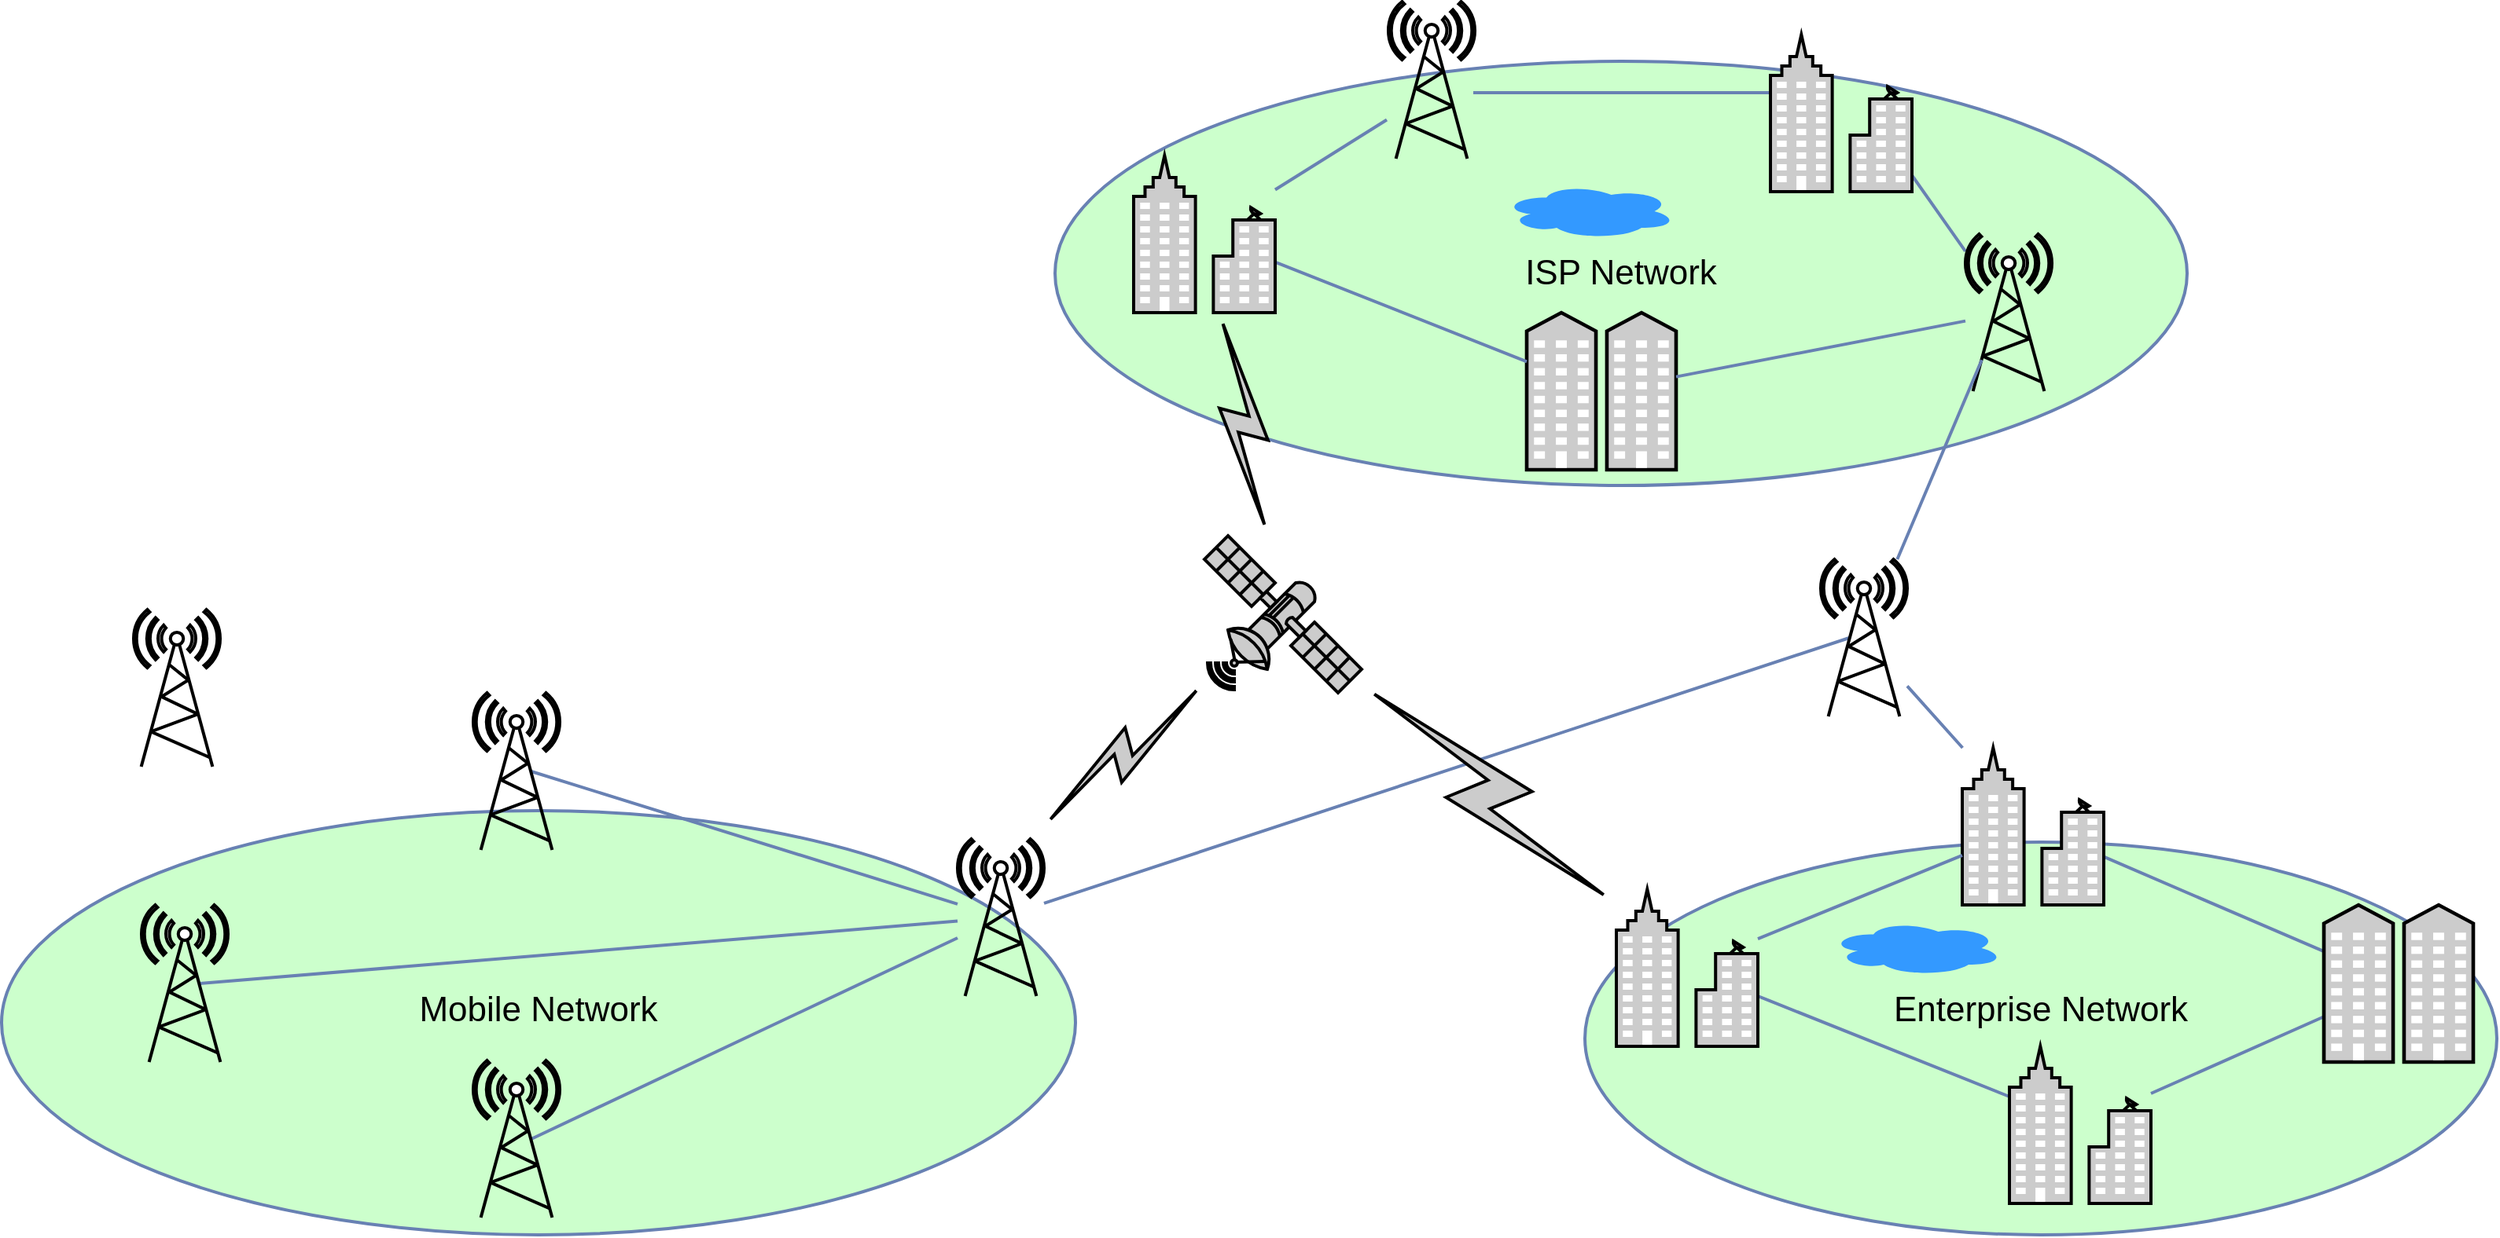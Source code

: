 <mxfile version="17.4.0" type="github" pages="2">
  <diagram name="Page-1" id="80d4a630-b321-0f5e-ff81-c5a36ef4752d">
    <mxGraphModel dx="2031" dy="1103" grid="1" gridSize="10" guides="1" tooltips="1" connect="1" arrows="1" fold="1" page="1" pageScale="1" pageWidth="1100" pageHeight="850" background="none" math="0" shadow="0">
      <root>
        <mxCell id="0" />
        <mxCell id="1" parent="0" />
        <mxCell id="5c82df7aa0dc6260-15" value="Enterprise Network" style="ellipse;whiteSpace=wrap;html=1;rounded=1;shadow=0;comic=0;labelBackgroundColor=none;strokeColor=#6881B3;strokeWidth=2;fillColor=#CCFFCC;fontFamily=Helvetica;fontSize=22;fontColor=#000000;verticalAlign=middle;gradientColor=none;gradientDirection=north;spacingBottom=36;" parent="1" vertex="1">
          <mxGeometry x="1313" y="568" width="580" height="250" as="geometry" />
        </mxCell>
        <mxCell id="5c82df7aa0dc6260-43" value="" style="ellipse;shape=cloud;whiteSpace=wrap;html=1;rounded=1;shadow=0;comic=0;strokeColor=none;strokeWidth=2;fillColor=#3399FF;fontColor=#0066CC;" parent="1" vertex="1">
          <mxGeometry x="1469" y="618" width="110" height="35" as="geometry" />
        </mxCell>
        <mxCell id="5c82df7aa0dc6260-14" value="Mobile Network" style="ellipse;whiteSpace=wrap;html=1;rounded=1;shadow=0;comic=0;labelBackgroundColor=none;strokeColor=#6881B3;strokeWidth=2;fillColor=#CCFFCC;fontFamily=Helvetica;fontSize=22;fontColor=#000000;verticalAlign=middle;gradientColor=none;gradientDirection=north;spacingBottom=17;" parent="1" vertex="1">
          <mxGeometry x="306" y="548" width="683" height="270" as="geometry" />
        </mxCell>
        <mxCell id="5c82df7aa0dc6260-13" value="ISP Network" style="ellipse;whiteSpace=wrap;html=1;rounded=1;shadow=0;comic=0;labelBackgroundColor=none;strokeColor=#6881B3;strokeWidth=2;fillColor=#CCFFCC;fontFamily=Helvetica;fontSize=22;fontColor=#000000;verticalAlign=middle;gradientColor=none;gradientDirection=north;" parent="1" vertex="1">
          <mxGeometry x="976" y="71" width="720" height="270" as="geometry" />
        </mxCell>
        <mxCell id="5c82df7aa0dc6260-58" style="edgeStyle=none;rounded=0;html=1;entryX=0.67;entryY=0.5;entryPerimeter=0;labelBackgroundColor=none;endArrow=none;strokeColor=#6881B3;strokeWidth=2;fontFamily=Verdana;fontSize=28;fontColor=#0066CC;" parent="1" source="5c82df7aa0dc6260-1" target="5c82df7aa0dc6260-2" edge="1">
          <mxGeometry relative="1" as="geometry" />
        </mxCell>
        <mxCell id="5c82df7aa0dc6260-61" style="edgeStyle=none;rounded=0;html=1;entryX=0.67;entryY=0.5;entryPerimeter=0;labelBackgroundColor=none;endArrow=none;strokeColor=#6881B3;strokeWidth=2;fontFamily=Verdana;fontSize=28;fontColor=#0066CC;" parent="1" source="5c82df7aa0dc6260-1" target="5c82df7aa0dc6260-4" edge="1">
          <mxGeometry relative="1" as="geometry" />
        </mxCell>
        <mxCell id="5c82df7aa0dc6260-62" style="edgeStyle=none;rounded=0;html=1;entryX=0.67;entryY=0.5;entryPerimeter=0;labelBackgroundColor=none;endArrow=none;strokeColor=#6881B3;strokeWidth=2;fontFamily=Verdana;fontSize=28;fontColor=#0066CC;" parent="1" source="5c82df7aa0dc6260-1" target="5c82df7aa0dc6260-3" edge="1">
          <mxGeometry relative="1" as="geometry" />
        </mxCell>
        <mxCell id="5c82df7aa0dc6260-63" style="edgeStyle=none;rounded=0;html=1;entryX=0.33;entryY=0.5;entryPerimeter=0;labelBackgroundColor=none;endArrow=none;strokeColor=#6881B3;strokeWidth=2;fontFamily=Verdana;fontSize=28;fontColor=#0066CC;" parent="1" source="5c82df7aa0dc6260-1" target="5c82df7aa0dc6260-7" edge="1">
          <mxGeometry relative="1" as="geometry" />
        </mxCell>
        <mxCell id="5c82df7aa0dc6260-1" value="" style="fontColor=#0066CC;verticalAlign=top;verticalLabelPosition=bottom;labelPosition=center;align=center;html=1;fillColor=#FFFFFF;strokeColor=#000000;gradientColor=none;gradientDirection=north;strokeWidth=2;shape=mxgraph.networks.radio_tower;rounded=1;shadow=0;comic=0;labelBackgroundColor=none;" parent="1" vertex="1">
          <mxGeometry x="914" y="566" width="55" height="100" as="geometry" />
        </mxCell>
        <mxCell id="5c82df7aa0dc6260-2" value="" style="fontColor=#0066CC;verticalAlign=top;verticalLabelPosition=bottom;labelPosition=center;align=center;html=1;fillColor=#FFFFFF;strokeColor=#000000;gradientColor=none;gradientDirection=north;strokeWidth=2;shape=mxgraph.networks.radio_tower;rounded=1;shadow=0;comic=0;labelBackgroundColor=none;" parent="1" vertex="1">
          <mxGeometry x="606" y="473" width="55" height="100" as="geometry" />
        </mxCell>
        <mxCell id="5c82df7aa0dc6260-3" value="" style="fontColor=#0066CC;verticalAlign=top;verticalLabelPosition=bottom;labelPosition=center;align=center;html=1;fillColor=#FFFFFF;strokeColor=#000000;gradientColor=none;gradientDirection=north;strokeWidth=2;shape=mxgraph.networks.radio_tower;rounded=1;shadow=0;comic=0;labelBackgroundColor=none;" parent="1" vertex="1">
          <mxGeometry x="395" y="608" width="55" height="100" as="geometry" />
        </mxCell>
        <mxCell id="5c82df7aa0dc6260-4" value="" style="fontColor=#0066CC;verticalAlign=top;verticalLabelPosition=bottom;labelPosition=center;align=center;html=1;fillColor=#FFFFFF;strokeColor=#000000;gradientColor=none;gradientDirection=north;strokeWidth=2;shape=mxgraph.networks.radio_tower;rounded=1;shadow=0;comic=0;labelBackgroundColor=none;" parent="1" vertex="1">
          <mxGeometry x="606" y="707" width="55" height="100" as="geometry" />
        </mxCell>
        <mxCell id="5c82df7aa0dc6260-19" style="edgeStyle=none;rounded=0;html=1;labelBackgroundColor=none;endArrow=none;strokeColor=#6881B3;strokeWidth=2;fontFamily=Verdana;fontSize=28;fontColor=#0066CC;" parent="1" edge="1">
          <mxGeometry relative="1" as="geometry">
            <mxPoint x="1242.0" y="91" as="sourcePoint" />
            <mxPoint x="1439" y="91" as="targetPoint" />
          </mxGeometry>
        </mxCell>
        <mxCell id="5c82df7aa0dc6260-23" style="edgeStyle=none;rounded=0;html=1;labelBackgroundColor=none;endArrow=none;strokeColor=#6881B3;strokeWidth=2;fontFamily=Verdana;fontSize=28;fontColor=#0066CC;" parent="1" target="5c82df7aa0dc6260-22" edge="1">
          <mxGeometry relative="1" as="geometry">
            <mxPoint x="1187.0" y="108.247" as="sourcePoint" />
          </mxGeometry>
        </mxCell>
        <mxCell id="5c82df7aa0dc6260-5" value="" style="fontColor=#0066CC;verticalAlign=top;verticalLabelPosition=bottom;labelPosition=center;align=center;html=1;fillColor=#FFFFFF;strokeColor=#000000;gradientColor=none;gradientDirection=north;strokeWidth=2;shape=mxgraph.networks.radio_tower;rounded=1;shadow=0;comic=0;labelBackgroundColor=none;" parent="1" vertex="1">
          <mxGeometry x="1188" y="33" width="55" height="100" as="geometry" />
        </mxCell>
        <mxCell id="5c82df7aa0dc6260-18" style="edgeStyle=none;rounded=0;html=1;labelBackgroundColor=none;endArrow=none;strokeColor=#6881B3;strokeWidth=2;fontFamily=Verdana;fontSize=28;fontColor=#0066CC;" parent="1" source="5c82df7aa0dc6260-6" edge="1">
          <mxGeometry relative="1" as="geometry">
            <mxPoint x="1519.179" y="141" as="targetPoint" />
          </mxGeometry>
        </mxCell>
        <mxCell id="5c82df7aa0dc6260-6" value="" style="fontColor=#0066CC;verticalAlign=top;verticalLabelPosition=bottom;labelPosition=center;align=center;html=1;fillColor=#FFFFFF;strokeColor=#000000;gradientColor=none;gradientDirection=north;strokeWidth=2;shape=mxgraph.networks.radio_tower;rounded=1;shadow=0;comic=0;labelBackgroundColor=none;" parent="1" vertex="1">
          <mxGeometry x="1555" y="181" width="55" height="100" as="geometry" />
        </mxCell>
        <mxCell id="5c82df7aa0dc6260-16" style="edgeStyle=none;rounded=0;html=1;labelBackgroundColor=none;endArrow=none;strokeColor=#6881B3;strokeWidth=2;fontFamily=Verdana;fontSize=28;fontColor=#0066CC;entryX=0.189;entryY=0.801;entryPerimeter=0;" parent="1" source="5c82df7aa0dc6260-7" target="5c82df7aa0dc6260-6" edge="1">
          <mxGeometry relative="1" as="geometry">
            <mxPoint x="1383.0" y="383" as="targetPoint" />
          </mxGeometry>
        </mxCell>
        <mxCell id="5c82df7aa0dc6260-25" style="edgeStyle=none;rounded=0;html=1;labelBackgroundColor=none;endArrow=none;strokeColor=#6881B3;strokeWidth=2;fontFamily=Verdana;fontSize=28;fontColor=#0066CC;" parent="1" source="5c82df7aa0dc6260-7" target="5c82df7aa0dc6260-8" edge="1">
          <mxGeometry relative="1" as="geometry" />
        </mxCell>
        <mxCell id="5c82df7aa0dc6260-7" value="" style="fontColor=#0066CC;verticalAlign=top;verticalLabelPosition=bottom;labelPosition=center;align=center;html=1;fillColor=#FFFFFF;strokeColor=#000000;gradientColor=none;gradientDirection=north;strokeWidth=2;shape=mxgraph.networks.radio_tower;rounded=1;shadow=0;comic=0;labelBackgroundColor=none;" parent="1" vertex="1">
          <mxGeometry x="1463" y="388" width="55" height="100" as="geometry" />
        </mxCell>
        <mxCell id="5c82df7aa0dc6260-26" style="edgeStyle=none;rounded=0;html=1;labelBackgroundColor=none;endArrow=none;strokeColor=#6881B3;strokeWidth=2;fontFamily=Verdana;fontSize=28;fontColor=#0066CC;" parent="1" source="5c82df7aa0dc6260-8" target="5c82df7aa0dc6260-12" edge="1">
          <mxGeometry relative="1" as="geometry" />
        </mxCell>
        <mxCell id="5c82df7aa0dc6260-8" value="" style="fontColor=#0066CC;verticalAlign=top;verticalLabelPosition=bottom;labelPosition=center;align=center;html=1;fillColor=#CCCCCC;strokeColor=#000000;gradientColor=none;gradientDirection=north;strokeWidth=2;shape=mxgraph.networks.business_center;rounded=1;shadow=0;comic=0;labelBackgroundColor=none;" parent="1" vertex="1">
          <mxGeometry x="1553" y="508" width="90" height="100" as="geometry" />
        </mxCell>
        <mxCell id="5c82df7aa0dc6260-28" style="edgeStyle=none;rounded=0;html=1;labelBackgroundColor=none;endArrow=none;strokeColor=#6881B3;strokeWidth=2;fontFamily=Verdana;fontSize=28;fontColor=#0066CC;" parent="1" source="5c82df7aa0dc6260-9" target="5c82df7aa0dc6260-10" edge="1">
          <mxGeometry relative="1" as="geometry" />
        </mxCell>
        <mxCell id="5c82df7aa0dc6260-9" value="" style="fontColor=#0066CC;verticalAlign=top;verticalLabelPosition=bottom;labelPosition=center;align=center;html=1;fillColor=#CCCCCC;strokeColor=#000000;gradientColor=none;gradientDirection=north;strokeWidth=2;shape=mxgraph.networks.business_center;rounded=1;shadow=0;comic=0;labelBackgroundColor=none;" parent="1" vertex="1">
          <mxGeometry x="1583" y="698" width="90" height="100" as="geometry" />
        </mxCell>
        <mxCell id="5c82df7aa0dc6260-29" style="edgeStyle=none;rounded=0;html=1;labelBackgroundColor=none;endArrow=none;strokeColor=#6881B3;strokeWidth=2;fontFamily=Verdana;fontSize=28;fontColor=#0066CC;" parent="1" source="5c82df7aa0dc6260-10" target="5c82df7aa0dc6260-8" edge="1">
          <mxGeometry relative="1" as="geometry" />
        </mxCell>
        <mxCell id="5c82df7aa0dc6260-10" value="" style="fontColor=#0066CC;verticalAlign=top;verticalLabelPosition=bottom;labelPosition=center;align=center;html=1;fillColor=#CCCCCC;strokeColor=#000000;gradientColor=none;gradientDirection=north;strokeWidth=2;shape=mxgraph.networks.business_center;rounded=1;shadow=0;comic=0;labelBackgroundColor=none;" parent="1" vertex="1">
          <mxGeometry x="1333" y="598" width="90" height="100" as="geometry" />
        </mxCell>
        <mxCell id="5c82df7aa0dc6260-27" style="edgeStyle=none;rounded=0;html=1;labelBackgroundColor=none;endArrow=none;strokeColor=#6881B3;strokeWidth=2;fontFamily=Verdana;fontSize=28;fontColor=#0066CC;" parent="1" source="5c82df7aa0dc6260-12" target="5c82df7aa0dc6260-9" edge="1">
          <mxGeometry relative="1" as="geometry" />
        </mxCell>
        <mxCell id="5c82df7aa0dc6260-12" value="" style="fontColor=#0066CC;verticalAlign=top;verticalLabelPosition=bottom;labelPosition=center;align=center;html=1;fillColor=#CCCCCC;strokeColor=#000000;gradientColor=none;gradientDirection=north;strokeWidth=2;shape=mxgraph.networks.community;rounded=1;shadow=0;comic=0;labelBackgroundColor=none;" parent="1" vertex="1">
          <mxGeometry x="1783" y="608" width="95" height="100" as="geometry" />
        </mxCell>
        <mxCell id="5c82df7aa0dc6260-17" value="" style="fontColor=#0066CC;verticalAlign=top;verticalLabelPosition=bottom;labelPosition=center;align=center;html=1;fillColor=#CCCCCC;strokeColor=#000000;gradientColor=none;gradientDirection=north;strokeWidth=2;shape=mxgraph.networks.business_center;rounded=1;shadow=0;comic=0;labelBackgroundColor=none;" parent="1" vertex="1">
          <mxGeometry x="1431" y="54" width="90" height="100" as="geometry" />
        </mxCell>
        <mxCell id="5c82df7aa0dc6260-20" value="" style="fontColor=#0066CC;verticalAlign=top;verticalLabelPosition=bottom;labelPosition=center;align=center;html=1;fillColor=#CCCCCC;strokeColor=#000000;gradientColor=none;gradientDirection=north;strokeWidth=2;shape=mxgraph.networks.community;rounded=1;shadow=0;comic=0;" parent="1" vertex="1">
          <mxGeometry x="1276" y="231" width="95" height="100" as="geometry" />
        </mxCell>
        <mxCell id="5c82df7aa0dc6260-24" style="edgeStyle=none;rounded=0;html=1;labelBackgroundColor=none;endArrow=none;strokeColor=#6881B3;strokeWidth=2;fontFamily=Verdana;fontSize=28;fontColor=#0066CC;" parent="1" source="5c82df7aa0dc6260-22" target="5c82df7aa0dc6260-20" edge="1">
          <mxGeometry relative="1" as="geometry" />
        </mxCell>
        <mxCell id="5c82df7aa0dc6260-22" value="" style="fontColor=#0066CC;verticalAlign=top;verticalLabelPosition=bottom;labelPosition=center;align=center;html=1;fillColor=#CCCCCC;strokeColor=#000000;gradientColor=none;gradientDirection=north;strokeWidth=2;shape=mxgraph.networks.business_center;rounded=1;shadow=0;comic=0;labelBackgroundColor=none;" parent="1" vertex="1">
          <mxGeometry x="1026" y="131" width="90" height="100" as="geometry" />
        </mxCell>
        <mxCell id="5c82df7aa0dc6260-31" value="" style="shape=image;html=1;verticalAlign=top;verticalLabelPosition=bottom;labelBackgroundColor=#ffffff;imageAspect=0;aspect=fixed;image=https://cdn0.iconfinder.com/data/icons/fatcow/32x32/tree.png;rounded=1;shadow=0;comic=0;strokeColor=#6881B3;strokeWidth=2;fillColor=#CCFFCC;fontColor=#0066CC;" parent="1" vertex="1">
          <mxGeometry x="1663" y="576" width="32" height="32" as="geometry" />
        </mxCell>
        <mxCell id="5c82df7aa0dc6260-32" value="" style="shape=image;html=1;verticalAlign=top;verticalLabelPosition=bottom;labelBackgroundColor=#ffffff;imageAspect=0;aspect=fixed;image=https://cdn0.iconfinder.com/data/icons/fatcow/32x32/tree.png;rounded=1;shadow=0;comic=0;strokeColor=#6881B3;strokeWidth=2;fillColor=#CCFFCC;fontColor=#0066CC;" parent="1" vertex="1">
          <mxGeometry x="1693" y="592" width="32" height="32" as="geometry" />
        </mxCell>
        <mxCell id="5c82df7aa0dc6260-33" value="" style="shape=image;html=1;verticalAlign=top;verticalLabelPosition=bottom;labelBackgroundColor=#ffffff;imageAspect=0;aspect=fixed;image=https://cdn0.iconfinder.com/data/icons/fatcow/32x32/tree.png;rounded=1;shadow=0;comic=0;strokeColor=#6881B3;strokeWidth=2;fillColor=#CCFFCC;fontColor=#0066CC;" parent="1" vertex="1">
          <mxGeometry x="1673" y="608" width="32" height="32" as="geometry" />
        </mxCell>
        <mxCell id="5c82df7aa0dc6260-34" value="" style="shape=image;html=1;verticalAlign=top;verticalLabelPosition=bottom;labelBackgroundColor=#ffffff;imageAspect=0;aspect=fixed;image=https://cdn0.iconfinder.com/data/icons/fatcow/32x32/tree.png;rounded=1;shadow=0;comic=0;strokeColor=#6881B3;strokeWidth=2;fillColor=#CCFFCC;fontColor=#0066CC;" parent="1" vertex="1">
          <mxGeometry x="1453" y="624" width="32" height="32" as="geometry" />
        </mxCell>
        <mxCell id="5c82df7aa0dc6260-38" value="" style="shape=image;html=1;verticalAlign=top;verticalLabelPosition=bottom;labelBackgroundColor=#ffffff;imageAspect=0;aspect=fixed;image=https://cdn0.iconfinder.com/data/icons/fatcow/32x32/tree.png;rounded=1;shadow=0;comic=0;strokeColor=#6881B3;strokeWidth=2;fillColor=#CCFFCC;fontColor=#0066CC;" parent="1" vertex="1">
          <mxGeometry x="1537" y="748" width="32" height="32" as="geometry" />
        </mxCell>
        <mxCell id="5c82df7aa0dc6260-37" value="" style="shape=image;html=1;verticalAlign=top;verticalLabelPosition=bottom;labelBackgroundColor=#ffffff;imageAspect=0;aspect=fixed;image=https://cdn0.iconfinder.com/data/icons/fatcow/32x32/tree.png;rounded=1;shadow=0;comic=0;strokeColor=#6881B3;strokeWidth=2;fillColor=#CCFFCC;fontColor=#0066CC;" parent="1" vertex="1">
          <mxGeometry x="1521" y="764" width="32" height="32" as="geometry" />
        </mxCell>
        <mxCell id="5c82df7aa0dc6260-35" value="" style="shape=image;html=1;verticalAlign=top;verticalLabelPosition=bottom;labelBackgroundColor=#ffffff;imageAspect=0;aspect=fixed;image=https://cdn0.iconfinder.com/data/icons/fatcow/32x32/tree.png;rounded=1;shadow=0;comic=0;strokeColor=#6881B3;strokeWidth=2;fillColor=#CCFFCC;fontColor=#0066CC;" parent="1" vertex="1">
          <mxGeometry x="1466" y="638" width="32" height="32" as="geometry" />
        </mxCell>
        <mxCell id="5c82df7aa0dc6260-39" value="" style="shape=image;html=1;verticalAlign=top;verticalLabelPosition=bottom;labelBackgroundColor=#ffffff;imageAspect=0;aspect=fixed;image=https://cdn0.iconfinder.com/data/icons/fatcow/32x32/tree.png;rounded=1;shadow=0;comic=0;strokeColor=#6881B3;strokeWidth=2;fillColor=#CCFFCC;fontColor=#0066CC;" parent="1" vertex="1">
          <mxGeometry x="1679" y="738" width="32" height="32" as="geometry" />
        </mxCell>
        <mxCell id="5c82df7aa0dc6260-40" value="" style="shape=image;html=1;verticalAlign=top;verticalLabelPosition=bottom;labelBackgroundColor=#ffffff;imageAspect=0;aspect=fixed;image=https://cdn0.iconfinder.com/data/icons/fatcow/32x32/tree.png;rounded=1;shadow=0;comic=0;strokeColor=#6881B3;strokeWidth=2;fillColor=#CCFFCC;fontColor=#0066CC;" parent="1" vertex="1">
          <mxGeometry x="1693" y="744" width="32" height="32" as="geometry" />
        </mxCell>
        <mxCell id="5c82df7aa0dc6260-36" value="" style="shape=image;html=1;verticalAlign=top;verticalLabelPosition=bottom;labelBackgroundColor=#ffffff;imageAspect=0;aspect=fixed;image=https://cdn0.iconfinder.com/data/icons/fatcow/32x32/tree.png;rounded=1;shadow=0;comic=0;strokeColor=#6881B3;strokeWidth=2;fillColor=#CCFFCC;fontColor=#0066CC;" parent="1" vertex="1">
          <mxGeometry x="1687" y="764" width="32" height="32" as="geometry" />
        </mxCell>
        <mxCell id="5c82df7aa0dc6260-41" value="" style="shape=image;html=1;verticalAlign=top;verticalLabelPosition=bottom;labelBackgroundColor=#ffffff;imageAspect=0;aspect=fixed;image=https://cdn0.iconfinder.com/data/icons/fatcow/32x32/tree.png;rounded=1;shadow=0;comic=0;strokeColor=#6881B3;strokeWidth=2;fillColor=#CCFFCC;fontColor=#0066CC;" parent="1" vertex="1">
          <mxGeometry x="1751" y="693" width="32" height="32" as="geometry" />
        </mxCell>
        <mxCell id="5c82df7aa0dc6260-42" value="" style="shape=image;html=1;verticalAlign=top;verticalLabelPosition=bottom;labelBackgroundColor=#ffffff;imageAspect=0;aspect=fixed;image=https://cdn0.iconfinder.com/data/icons/fatcow/32x32/tree.png;rounded=1;shadow=0;comic=0;strokeColor=#6881B3;strokeWidth=2;fillColor=#CCFFCC;fontColor=#0066CC;" parent="1" vertex="1">
          <mxGeometry x="1434" y="635" width="32" height="32" as="geometry" />
        </mxCell>
        <mxCell id="5c82df7aa0dc6260-44" value="" style="ellipse;shape=cloud;whiteSpace=wrap;html=1;rounded=1;shadow=0;comic=0;strokeColor=none;strokeWidth=2;fillColor=#3399FF;fontColor=#0066CC;" parent="1" vertex="1">
          <mxGeometry x="1261" y="149" width="110" height="35" as="geometry" />
        </mxCell>
        <mxCell id="5c82df7aa0dc6260-45" value="" style="shape=image;html=1;verticalAlign=top;verticalLabelPosition=bottom;labelBackgroundColor=#ffffff;imageAspect=0;aspect=fixed;image=https://cdn0.iconfinder.com/data/icons/fatcow/32x32/tree.png;rounded=1;shadow=0;comic=0;strokeColor=#6881B3;strokeWidth=2;fillColor=#CCFFCC;fontColor=#0066CC;" parent="1" vertex="1">
          <mxGeometry x="1539" y="81" width="32" height="32" as="geometry" />
        </mxCell>
        <mxCell id="5c82df7aa0dc6260-46" value="" style="shape=image;html=1;verticalAlign=top;verticalLabelPosition=bottom;labelBackgroundColor=#ffffff;imageAspect=0;aspect=fixed;image=https://cdn0.iconfinder.com/data/icons/fatcow/32x32/tree.png;rounded=1;shadow=0;comic=0;strokeColor=#6881B3;strokeWidth=2;fillColor=#CCFFCC;fontColor=#0066CC;" parent="1" vertex="1">
          <mxGeometry x="1571" y="91" width="32" height="32" as="geometry" />
        </mxCell>
        <mxCell id="5c82df7aa0dc6260-47" value="" style="shape=image;html=1;verticalAlign=top;verticalLabelPosition=bottom;labelBackgroundColor=#ffffff;imageAspect=0;aspect=fixed;image=https://cdn0.iconfinder.com/data/icons/fatcow/32x32/tree.png;rounded=1;shadow=0;comic=0;strokeColor=#6881B3;strokeWidth=2;fillColor=#CCFFCC;fontColor=#0066CC;" parent="1" vertex="1">
          <mxGeometry x="1559" y="101" width="32" height="32" as="geometry" />
        </mxCell>
        <mxCell id="5c82df7aa0dc6260-48" value="" style="shape=image;html=1;verticalAlign=top;verticalLabelPosition=bottom;labelBackgroundColor=#ffffff;imageAspect=0;aspect=fixed;image=https://cdn0.iconfinder.com/data/icons/fatcow/32x32/tree.png;rounded=1;shadow=0;comic=0;strokeColor=#6881B3;strokeWidth=2;fillColor=#CCFFCC;fontColor=#0066CC;" parent="1" vertex="1">
          <mxGeometry x="1593" y="104" width="32" height="32" as="geometry" />
        </mxCell>
        <mxCell id="5c82df7aa0dc6260-49" value="" style="shape=image;html=1;verticalAlign=top;verticalLabelPosition=bottom;labelBackgroundColor=#ffffff;imageAspect=0;aspect=fixed;image=https://cdn0.iconfinder.com/data/icons/fatcow/32x32/tree.png;rounded=1;shadow=0;comic=0;strokeColor=#6881B3;strokeWidth=2;fillColor=#CCFFCC;fontColor=#0066CC;" parent="1" vertex="1">
          <mxGeometry x="1407" y="241" width="32" height="32" as="geometry" />
        </mxCell>
        <mxCell id="5c82df7aa0dc6260-50" value="" style="shape=image;html=1;verticalAlign=top;verticalLabelPosition=bottom;labelBackgroundColor=#ffffff;imageAspect=0;aspect=fixed;image=https://cdn0.iconfinder.com/data/icons/fatcow/32x32/tree.png;rounded=1;shadow=0;comic=0;strokeColor=#6881B3;strokeWidth=2;fillColor=#CCFFCC;fontColor=#0066CC;" parent="1" vertex="1">
          <mxGeometry x="1431" y="249" width="32" height="32" as="geometry" />
        </mxCell>
        <mxCell id="5c82df7aa0dc6260-51" value="" style="shape=image;html=1;verticalAlign=top;verticalLabelPosition=bottom;labelBackgroundColor=#ffffff;imageAspect=0;aspect=fixed;image=https://cdn0.iconfinder.com/data/icons/fatcow/32x32/tree.png;rounded=1;shadow=0;comic=0;strokeColor=#6881B3;strokeWidth=2;fillColor=#CCFFCC;fontColor=#0066CC;" parent="1" vertex="1">
          <mxGeometry x="1415" y="265" width="32" height="32" as="geometry" />
        </mxCell>
        <mxCell id="5c82df7aa0dc6260-52" value="" style="shape=image;html=1;verticalAlign=top;verticalLabelPosition=bottom;labelBackgroundColor=#ffffff;imageAspect=0;aspect=fixed;image=https://cdn0.iconfinder.com/data/icons/fatcow/32x32/tree.png;rounded=1;shadow=0;comic=0;strokeColor=#6881B3;strokeWidth=2;fillColor=#CCFFCC;fontColor=#0066CC;" parent="1" vertex="1">
          <mxGeometry x="1323" y="124" width="32" height="32" as="geometry" />
        </mxCell>
        <mxCell id="5c82df7aa0dc6260-53" value="" style="shape=image;html=1;verticalAlign=top;verticalLabelPosition=bottom;labelBackgroundColor=#ffffff;imageAspect=0;aspect=fixed;image=https://cdn0.iconfinder.com/data/icons/fatcow/32x32/tree.png;rounded=1;shadow=0;comic=0;strokeColor=#6881B3;strokeWidth=2;fillColor=#CCFFCC;fontColor=#0066CC;" parent="1" vertex="1">
          <mxGeometry x="1284" y="120" width="32" height="32" as="geometry" />
        </mxCell>
        <mxCell id="5c82df7aa0dc6260-54" value="" style="shape=image;html=1;verticalAlign=top;verticalLabelPosition=bottom;labelBackgroundColor=#ffffff;imageAspect=0;aspect=fixed;image=https://cdn0.iconfinder.com/data/icons/fatcow/32x32/tree.png;rounded=1;shadow=0;comic=0;strokeColor=#6881B3;strokeWidth=2;fillColor=#CCFFCC;fontColor=#0066CC;" parent="1" vertex="1">
          <mxGeometry x="1257" y="156" width="32" height="32" as="geometry" />
        </mxCell>
        <mxCell id="5c82df7aa0dc6260-55" value="" style="shape=image;html=1;verticalAlign=top;verticalLabelPosition=bottom;labelBackgroundColor=#ffffff;imageAspect=0;aspect=fixed;image=https://cdn0.iconfinder.com/data/icons/fatcow/32x32/tree.png;rounded=1;shadow=0;comic=0;strokeColor=#6881B3;strokeWidth=2;fillColor=#CCFFCC;fontColor=#0066CC;" parent="1" vertex="1">
          <mxGeometry x="1071" y="120" width="32" height="32" as="geometry" />
        </mxCell>
        <mxCell id="5c82df7aa0dc6260-56" value="" style="shape=image;html=1;verticalAlign=top;verticalLabelPosition=bottom;labelBackgroundColor=#ffffff;imageAspect=0;aspect=fixed;image=https://cdn0.iconfinder.com/data/icons/fatcow/32x32/tree.png;rounded=1;shadow=0;comic=0;strokeColor=#6881B3;strokeWidth=2;fillColor=#CCFFCC;fontColor=#0066CC;" parent="1" vertex="1">
          <mxGeometry x="1087" y="125" width="32" height="32" as="geometry" />
        </mxCell>
        <mxCell id="5c82df7aa0dc6260-57" value="" style="shape=image;html=1;verticalAlign=top;verticalLabelPosition=bottom;labelBackgroundColor=#ffffff;imageAspect=0;aspect=fixed;image=https://cdn0.iconfinder.com/data/icons/fatcow/32x32/tree.png;rounded=1;shadow=0;comic=0;strokeColor=#6881B3;strokeWidth=2;fillColor=#CCFFCC;fontColor=#0066CC;" parent="1" vertex="1">
          <mxGeometry x="1103" y="233" width="32" height="32" as="geometry" />
        </mxCell>
        <mxCell id="5c82df7aa0dc6260-21" style="edgeStyle=none;rounded=0;html=1;labelBackgroundColor=none;endArrow=none;strokeColor=#6881B3;strokeWidth=2;fontFamily=Verdana;fontSize=28;fontColor=#0066CC;" parent="1" source="5c82df7aa0dc6260-6" target="5c82df7aa0dc6260-20" edge="1">
          <mxGeometry relative="1" as="geometry" />
        </mxCell>
        <mxCell id="5c82df7aa0dc6260-64" value="" style="shape=image;html=1;verticalAlign=top;verticalLabelPosition=bottom;labelBackgroundColor=#ffffff;imageAspect=0;aspect=fixed;image=https://cdn0.iconfinder.com/data/icons/fatcow/32x32/tree.png;rounded=1;shadow=0;comic=0;strokeColor=#6881B3;strokeWidth=2;fillColor=#CCFFCC;fontColor=#0066CC;" parent="1" vertex="1">
          <mxGeometry x="661" y="557" width="32" height="32" as="geometry" />
        </mxCell>
        <mxCell id="5c82df7aa0dc6260-65" value="" style="shape=image;html=1;verticalAlign=top;verticalLabelPosition=bottom;labelBackgroundColor=#ffffff;imageAspect=0;aspect=fixed;image=https://cdn0.iconfinder.com/data/icons/fatcow/32x32/tree.png;rounded=1;shadow=0;comic=0;strokeColor=#6881B3;strokeWidth=2;fillColor=#CCFFCC;fontColor=#0066CC;" parent="1" vertex="1">
          <mxGeometry x="566" y="550" width="32" height="32" as="geometry" />
        </mxCell>
        <mxCell id="5c82df7aa0dc6260-66" value="" style="shape=image;html=1;verticalAlign=top;verticalLabelPosition=bottom;labelBackgroundColor=#ffffff;imageAspect=0;aspect=fixed;image=https://cdn0.iconfinder.com/data/icons/fatcow/32x32/tree.png;rounded=1;shadow=0;comic=0;strokeColor=#6881B3;strokeWidth=2;fillColor=#CCFFCC;fontColor=#0066CC;" parent="1" vertex="1">
          <mxGeometry x="576" y="560" width="32" height="32" as="geometry" />
        </mxCell>
        <mxCell id="5c82df7aa0dc6260-67" value="" style="shape=image;html=1;verticalAlign=top;verticalLabelPosition=bottom;labelBackgroundColor=#ffffff;imageAspect=0;aspect=fixed;image=https://cdn0.iconfinder.com/data/icons/fatcow/32x32/tree.png;rounded=1;shadow=0;comic=0;strokeColor=#6881B3;strokeWidth=2;fillColor=#CCFFCC;fontColor=#0066CC;" parent="1" vertex="1">
          <mxGeometry x="608" y="582" width="32" height="32" as="geometry" />
        </mxCell>
        <mxCell id="5c82df7aa0dc6260-68" value="" style="shape=image;html=1;verticalAlign=top;verticalLabelPosition=bottom;labelBackgroundColor=#ffffff;imageAspect=0;aspect=fixed;image=https://cdn0.iconfinder.com/data/icons/fatcow/32x32/tree.png;rounded=1;shadow=0;comic=0;strokeColor=#6881B3;strokeWidth=2;fillColor=#CCFFCC;fontColor=#0066CC;" parent="1" vertex="1">
          <mxGeometry x="416" y="738" width="32" height="32" as="geometry" />
        </mxCell>
        <mxCell id="5c82df7aa0dc6260-69" value="" style="shape=image;html=1;verticalAlign=top;verticalLabelPosition=bottom;labelBackgroundColor=#ffffff;imageAspect=0;aspect=fixed;image=https://cdn0.iconfinder.com/data/icons/fatcow/32x32/tree.png;rounded=1;shadow=0;comic=0;strokeColor=#6881B3;strokeWidth=2;fillColor=#CCFFCC;fontColor=#0066CC;" parent="1" vertex="1">
          <mxGeometry x="466" y="714" width="32" height="32" as="geometry" />
        </mxCell>
        <mxCell id="5c82df7aa0dc6260-70" value="" style="shape=image;html=1;verticalAlign=top;verticalLabelPosition=bottom;labelBackgroundColor=#ffffff;imageAspect=0;aspect=fixed;image=https://cdn0.iconfinder.com/data/icons/fatcow/32x32/tree.png;rounded=1;shadow=0;comic=0;strokeColor=#6881B3;strokeWidth=2;fillColor=#CCFFCC;fontColor=#0066CC;" parent="1" vertex="1">
          <mxGeometry x="450" y="741" width="32" height="32" as="geometry" />
        </mxCell>
        <mxCell id="5c82df7aa0dc6260-71" value="" style="shape=image;html=1;verticalAlign=top;verticalLabelPosition=bottom;labelBackgroundColor=#ffffff;imageAspect=0;aspect=fixed;image=https://cdn0.iconfinder.com/data/icons/fatcow/32x32/tree.png;rounded=1;shadow=0;comic=0;strokeColor=#6881B3;strokeWidth=2;fillColor=#CCFFCC;fontColor=#0066CC;" parent="1" vertex="1">
          <mxGeometry x="482" y="732" width="32" height="32" as="geometry" />
        </mxCell>
        <mxCell id="5c82df7aa0dc6260-72" value="" style="shape=image;html=1;verticalAlign=top;verticalLabelPosition=bottom;labelBackgroundColor=#ffffff;imageAspect=0;aspect=fixed;image=https://cdn0.iconfinder.com/data/icons/fatcow/32x32/tree.png;rounded=1;shadow=0;comic=0;strokeColor=#6881B3;strokeWidth=2;fillColor=#CCFFCC;fontColor=#0066CC;" parent="1" vertex="1">
          <mxGeometry x="909" y="688" width="32" height="32" as="geometry" />
        </mxCell>
        <mxCell id="5c82df7aa0dc6260-73" value="" style="shape=image;html=1;verticalAlign=top;verticalLabelPosition=bottom;labelBackgroundColor=#ffffff;imageAspect=0;aspect=fixed;image=https://cdn0.iconfinder.com/data/icons/fatcow/32x32/tree.png;rounded=1;shadow=0;comic=0;strokeColor=#6881B3;strokeWidth=2;fillColor=#CCFFCC;fontColor=#0066CC;" parent="1" vertex="1">
          <mxGeometry x="893" y="700" width="32" height="32" as="geometry" />
        </mxCell>
        <mxCell id="5c82df7aa0dc6260-74" value="" style="shape=image;html=1;verticalAlign=top;verticalLabelPosition=bottom;labelBackgroundColor=#ffffff;imageAspect=0;aspect=fixed;image=https://cdn0.iconfinder.com/data/icons/fatcow/32x32/tree.png;rounded=1;shadow=0;comic=0;strokeColor=#6881B3;strokeWidth=2;fillColor=#CCFFCC;fontColor=#0066CC;" parent="1" vertex="1">
          <mxGeometry x="864" y="672" width="32" height="32" as="geometry" />
        </mxCell>
        <mxCell id="5c82df7aa0dc6260-75" value="" style="shape=image;html=1;verticalAlign=top;verticalLabelPosition=bottom;labelBackgroundColor=#ffffff;imageAspect=0;aspect=fixed;image=https://cdn0.iconfinder.com/data/icons/fatcow/32x32/tree.png;rounded=1;shadow=0;comic=0;strokeColor=#6881B3;strokeWidth=2;fillColor=#CCFFCC;fontColor=#0066CC;" parent="1" vertex="1">
          <mxGeometry x="726" y="746" width="32" height="32" as="geometry" />
        </mxCell>
        <mxCell id="5c82df7aa0dc6260-76" value="" style="shape=image;html=1;verticalAlign=top;verticalLabelPosition=bottom;labelBackgroundColor=#ffffff;imageAspect=0;aspect=fixed;image=https://cdn0.iconfinder.com/data/icons/fatcow/32x32/tree.png;rounded=1;shadow=0;comic=0;strokeColor=#6881B3;strokeWidth=2;fillColor=#CCFFCC;fontColor=#0066CC;" parent="1" vertex="1">
          <mxGeometry x="710" y="756" width="32" height="32" as="geometry" />
        </mxCell>
        <mxCell id="5c82df7aa0dc6260-77" value="" style="fontColor=#0066CC;verticalAlign=top;verticalLabelPosition=bottom;labelPosition=center;align=center;html=1;fillColor=#CCCCCC;strokeColor=#000000;gradientColor=none;gradientDirection=north;strokeWidth=2;shape=mxgraph.networks.satellite;rounded=1;shadow=0;comic=0;" parent="1" vertex="1">
          <mxGeometry x="1071" y="373" width="100" height="100" as="geometry" />
        </mxCell>
        <mxCell id="5c82df7aa0dc6260-78" value="" style="html=1;fillColor=#CCCCCC;strokeColor=#000000;gradientColor=none;gradientDirection=north;strokeWidth=2;shape=mxgraph.networks.comm_link_edge;html=1;labelBackgroundColor=none;endArrow=none;fontFamily=Verdana;fontSize=22;fontColor=#000000;" parent="1" target="5c82df7aa0dc6260-77" edge="1">
          <mxGeometry width="100" height="100" relative="1" as="geometry">
            <mxPoint x="968" y="558" as="sourcePoint" />
            <mxPoint x="978" y="448" as="targetPoint" />
          </mxGeometry>
        </mxCell>
        <mxCell id="5c82df7aa0dc6260-79" value="" style="html=1;fillColor=#CCCCCC;strokeColor=#000000;gradientColor=none;gradientDirection=north;strokeWidth=2;shape=mxgraph.networks.comm_link_edge;html=1;labelBackgroundColor=none;endArrow=none;fontFamily=Verdana;fontSize=22;fontColor=#000000;" parent="1" source="5c82df7aa0dc6260-77" target="5c82df7aa0dc6260-10" edge="1">
          <mxGeometry width="100" height="100" relative="1" as="geometry">
            <mxPoint x="952" y="591" as="sourcePoint" />
            <mxPoint x="1280" y="640" as="targetPoint" />
          </mxGeometry>
        </mxCell>
        <mxCell id="5c82df7aa0dc6260-81" value="" style="html=1;fillColor=#CCCCCC;strokeColor=#000000;gradientColor=none;gradientDirection=north;strokeWidth=2;shape=mxgraph.networks.comm_link_edge;html=1;labelBackgroundColor=none;endArrow=none;fontFamily=Verdana;fontSize=22;fontColor=#000000;" parent="1" source="5c82df7aa0dc6260-77" target="5c82df7aa0dc6260-22" edge="1">
          <mxGeometry width="100" height="100" relative="1" as="geometry">
            <mxPoint x="1118" y="408" as="sourcePoint" />
            <mxPoint x="1563" y="557.888" as="targetPoint" />
          </mxGeometry>
        </mxCell>
        <mxCell id="fYdyzrDWWT3v1dr8C48i-1" value="" style="fontColor=#0066CC;verticalAlign=top;verticalLabelPosition=bottom;labelPosition=center;align=center;html=1;fillColor=#FFFFFF;strokeColor=#000000;gradientColor=none;gradientDirection=north;strokeWidth=2;shape=mxgraph.networks.radio_tower;rounded=1;shadow=0;comic=0;labelBackgroundColor=none;" vertex="1" parent="1">
          <mxGeometry x="390" y="420.0" width="55" height="100" as="geometry" />
        </mxCell>
      </root>
    </mxGraphModel>
  </diagram>
  <diagram id="xgdpUo-TVxsRsrNJm5lN" name="Page-2">
    <mxGraphModel dx="1422" dy="772" grid="1" gridSize="10" guides="1" tooltips="1" connect="1" arrows="1" fold="1" page="1" pageScale="1" pageWidth="850" pageHeight="1100" math="0" shadow="0">
      <root>
        <mxCell id="0" />
        <mxCell id="1" parent="0" />
        <mxCell id="96GthZ4-tsyvAT--I7o--1" value="" style="fontColor=#0066CC;verticalAlign=top;verticalLabelPosition=bottom;labelPosition=center;align=center;html=1;outlineConnect=0;fillColor=#CCCCCC;strokeColor=#000000;gradientColor=none;gradientDirection=north;strokeWidth=1;shape=mxgraph.networks.wireless_hub;perimeterSpacing=0;" vertex="1" parent="1">
          <mxGeometry x="110" y="30" width="200" height="170" as="geometry" />
        </mxCell>
        <mxCell id="96GthZ4-tsyvAT--I7o--2" value="" style="fontColor=#0066CC;verticalAlign=top;verticalLabelPosition=bottom;labelPosition=center;align=center;html=1;outlineConnect=0;fillColor=#CCCCCC;strokeColor=#000000;gradientColor=none;gradientDirection=north;strokeWidth=1;shape=mxgraph.networks.mobile;" vertex="1" parent="1">
          <mxGeometry x="830" y="100" width="50" height="100" as="geometry" />
        </mxCell>
        <mxCell id="96GthZ4-tsyvAT--I7o--3" value="" style="fontColor=#0066CC;verticalAlign=top;verticalLabelPosition=bottom;labelPosition=center;align=center;html=1;outlineConnect=0;fillColor=#CCCCCC;strokeColor=#000000;gradientColor=none;gradientDirection=north;strokeWidth=1;shape=mxgraph.networks.mobile;" vertex="1" parent="1">
          <mxGeometry x="420" y="290" width="50" height="100" as="geometry" />
        </mxCell>
        <mxCell id="96GthZ4-tsyvAT--I7o--7" value="" style="endArrow=none;html=1;rounded=0;" edge="1" parent="1" source="96GthZ4-tsyvAT--I7o--2">
          <mxGeometry width="50" height="50" relative="1" as="geometry">
            <mxPoint x="400" y="400" as="sourcePoint" />
            <mxPoint x="320" y="60" as="targetPoint" />
          </mxGeometry>
        </mxCell>
        <mxCell id="96GthZ4-tsyvAT--I7o--8" value="" style="endArrow=none;html=1;rounded=0;exitX=0.5;exitY=0;exitDx=0;exitDy=0;exitPerimeter=0;" edge="1" parent="1" source="96GthZ4-tsyvAT--I7o--3">
          <mxGeometry width="50" height="50" relative="1" as="geometry">
            <mxPoint x="830" y="144.604" as="sourcePoint" />
            <mxPoint x="300" y="70" as="targetPoint" />
          </mxGeometry>
        </mxCell>
        <mxCell id="96GthZ4-tsyvAT--I7o--9" value="&lt;b style=&quot;font-size: 20px&quot;&gt;U&lt;sub&gt;n&lt;/sub&gt;&lt;/b&gt;" style="text;html=1;align=center;verticalAlign=middle;resizable=0;points=[];autosize=1;strokeColor=none;fillColor=none;" vertex="1" parent="1">
          <mxGeometry x="425" y="395" width="40" height="30" as="geometry" />
        </mxCell>
        <mxCell id="96GthZ4-tsyvAT--I7o--10" value="&lt;font style=&quot;font-size: 20px&quot;&gt;&lt;b&gt;U&lt;/b&gt;&lt;b&gt;&lt;sub&gt;f&lt;/sub&gt;&lt;/b&gt;&lt;/font&gt;" style="text;html=1;align=center;verticalAlign=middle;resizable=0;points=[];autosize=1;strokeColor=none;fillColor=none;" vertex="1" parent="1">
          <mxGeometry x="830" y="60" width="40" height="30" as="geometry" />
        </mxCell>
        <mxCell id="96GthZ4-tsyvAT--I7o--11" value="&lt;b&gt;Central Server&lt;/b&gt;" style="text;html=1;align=center;verticalAlign=middle;resizable=0;points=[];autosize=1;strokeColor=none;fillColor=none;fontSize=20;" vertex="1" parent="1">
          <mxGeometry x="135" y="205" width="150" height="30" as="geometry" />
        </mxCell>
      </root>
    </mxGraphModel>
  </diagram>
</mxfile>
